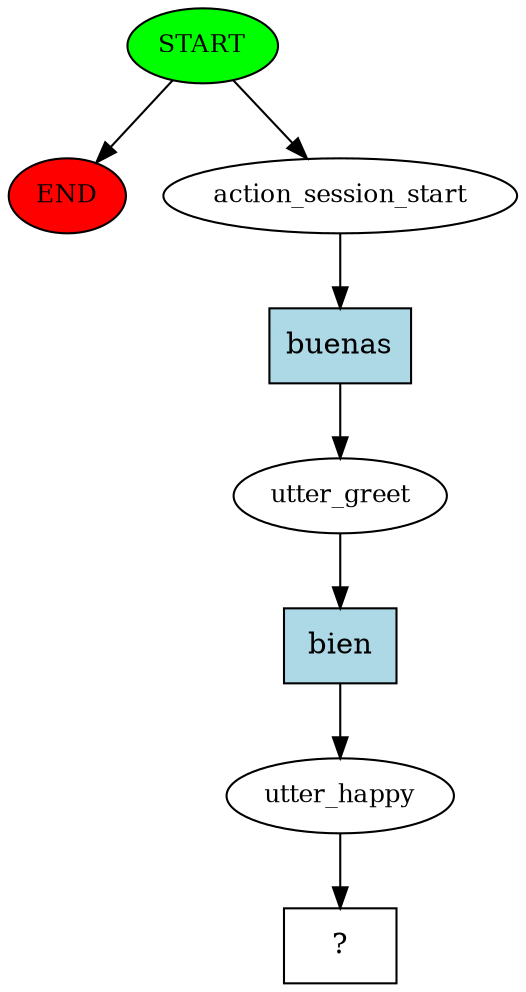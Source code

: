digraph  {
0 [class="start active", fillcolor=green, fontsize=12, label=START, style=filled];
"-1" [class=end, fillcolor=red, fontsize=12, label=END, style=filled];
1 [class=active, fontsize=12, label=action_session_start];
2 [class=active, fontsize=12, label=utter_greet];
3 [class=active, fontsize=12, label=utter_happy];
4 [class="intent dashed active", label="  ?  ", shape=rect];
5 [class="intent active", fillcolor=lightblue, label=buenas, shape=rect, style=filled];
6 [class="intent active", fillcolor=lightblue, label=bien, shape=rect, style=filled];
0 -> "-1"  [class="", key=NONE, label=""];
0 -> 1  [class=active, key=NONE, label=""];
1 -> 5  [class=active, key=0];
2 -> 6  [class=active, key=0];
3 -> 4  [class=active, key=NONE, label=""];
5 -> 2  [class=active, key=0];
6 -> 3  [class=active, key=0];
}
